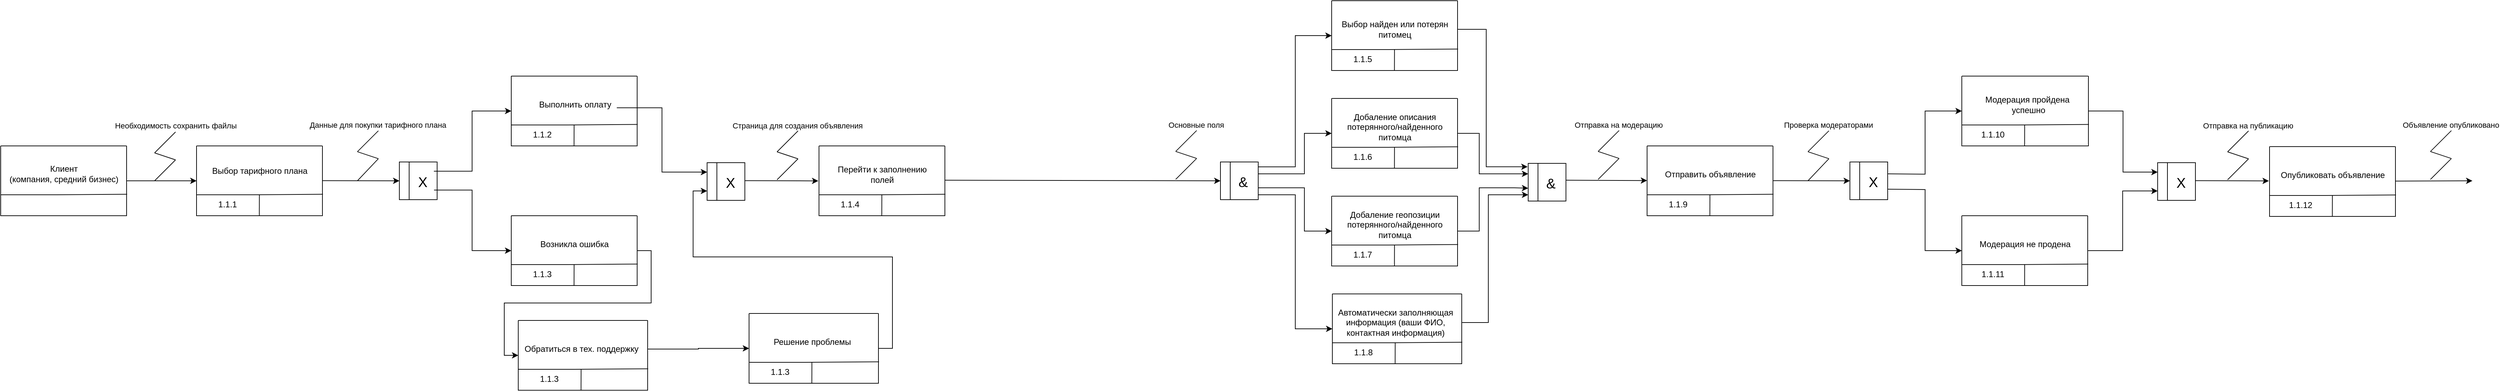<mxfile version="24.0.6" type="github">
  <diagram name="Страница — 1" id="Q6oGJT2M6feUB9S8YeGF">
    <mxGraphModel dx="5012" dy="1898" grid="1" gridSize="10" guides="1" tooltips="1" connect="1" arrows="1" fold="1" page="1" pageScale="1" pageWidth="827" pageHeight="1169" math="0" shadow="0">
      <root>
        <mxCell id="0" />
        <mxCell id="1" parent="0" />
        <mxCell id="qVLar4vw04AviX0a01Ea-1" value="" style="endArrow=classic;html=1;rounded=0;entryX=0;entryY=0.5;entryDx=0;entryDy=0;" edge="1" parent="1" target="qVLar4vw04AviX0a01Ea-2">
          <mxGeometry width="50" height="50" relative="1" as="geometry">
            <mxPoint x="-150" y="290" as="sourcePoint" />
            <mxPoint x="-50" y="290" as="targetPoint" />
          </mxGeometry>
        </mxCell>
        <mxCell id="qVLar4vw04AviX0a01Ea-2" value="" style="swimlane;startSize=0;" vertex="1" parent="1">
          <mxGeometry x="-50" y="240" width="180" height="100" as="geometry" />
        </mxCell>
        <mxCell id="qVLar4vw04AviX0a01Ea-3" value="" style="endArrow=none;html=1;rounded=0;exitX=0.31;exitY=0.998;exitDx=0;exitDy=0;exitPerimeter=0;" edge="1" parent="qVLar4vw04AviX0a01Ea-2">
          <mxGeometry width="50" height="50" relative="1" as="geometry">
            <mxPoint x="89.76" y="100.0" as="sourcePoint" />
            <mxPoint x="89.86" y="70" as="targetPoint" />
          </mxGeometry>
        </mxCell>
        <mxCell id="qVLar4vw04AviX0a01Ea-4" value="" style="endArrow=none;html=1;rounded=0;entryX=1.004;entryY=0.692;entryDx=0;entryDy=0;exitX=0;exitY=0.75;exitDx=0;exitDy=0;elbow=vertical;entryPerimeter=0;" edge="1" parent="qVLar4vw04AviX0a01Ea-2" target="qVLar4vw04AviX0a01Ea-2">
          <mxGeometry width="50" height="50" relative="1" as="geometry">
            <mxPoint y="70" as="sourcePoint" />
            <mxPoint x="160" y="70" as="targetPoint" />
            <Array as="points">
              <mxPoint x="80" y="70" />
            </Array>
          </mxGeometry>
        </mxCell>
        <mxCell id="qVLar4vw04AviX0a01Ea-5" value="1.1.1" style="text;html=1;align=center;verticalAlign=middle;resizable=0;points=[];autosize=1;strokeColor=none;fillColor=none;" vertex="1" parent="qVLar4vw04AviX0a01Ea-2">
          <mxGeometry x="21" y="71" width="45" height="26" as="geometry" />
        </mxCell>
        <mxCell id="qVLar4vw04AviX0a01Ea-6" value="" style="endArrow=none;html=1;rounded=0;" edge="1" parent="1">
          <mxGeometry width="50" height="50" relative="1" as="geometry">
            <mxPoint x="-110" y="290" as="sourcePoint" />
            <mxPoint x="-80" y="260" as="targetPoint" />
          </mxGeometry>
        </mxCell>
        <mxCell id="qVLar4vw04AviX0a01Ea-7" value="" style="endArrow=none;html=1;rounded=0;" edge="1" parent="1">
          <mxGeometry width="50" height="50" relative="1" as="geometry">
            <mxPoint x="-110" y="250" as="sourcePoint" />
            <mxPoint x="-80" y="220" as="targetPoint" />
          </mxGeometry>
        </mxCell>
        <mxCell id="qVLar4vw04AviX0a01Ea-8" value="Необходимость сохранить файлы" style="edgeLabel;html=1;align=center;verticalAlign=middle;resizable=0;points=[];" connectable="0" vertex="1" parent="qVLar4vw04AviX0a01Ea-7">
          <mxGeometry x="0.624" y="-1" relative="1" as="geometry">
            <mxPoint x="5" y="-16" as="offset" />
          </mxGeometry>
        </mxCell>
        <mxCell id="qVLar4vw04AviX0a01Ea-9" value="Страница для создания объявления" style="edgeLabel;html=1;align=center;verticalAlign=middle;resizable=0;points=[];" connectable="0" vertex="1" parent="qVLar4vw04AviX0a01Ea-7">
          <mxGeometry x="0.624" y="-1" relative="1" as="geometry">
            <mxPoint x="894" y="-16" as="offset" />
          </mxGeometry>
        </mxCell>
        <mxCell id="qVLar4vw04AviX0a01Ea-10" value="" style="endArrow=none;html=1;rounded=0;" edge="1" parent="1">
          <mxGeometry width="50" height="50" relative="1" as="geometry">
            <mxPoint x="-80" y="260" as="sourcePoint" />
            <mxPoint x="-110" y="250" as="targetPoint" />
          </mxGeometry>
        </mxCell>
        <mxCell id="qVLar4vw04AviX0a01Ea-11" value="" style="endArrow=none;html=1;rounded=0;" edge="1" parent="1">
          <mxGeometry width="50" height="50" relative="1" as="geometry">
            <mxPoint x="780" y="288.53" as="sourcePoint" />
            <mxPoint x="810" y="258.53" as="targetPoint" />
          </mxGeometry>
        </mxCell>
        <mxCell id="qVLar4vw04AviX0a01Ea-12" value="" style="endArrow=none;html=1;rounded=0;" edge="1" parent="1">
          <mxGeometry width="50" height="50" relative="1" as="geometry">
            <mxPoint x="780" y="248.53" as="sourcePoint" />
            <mxPoint x="810" y="218.53" as="targetPoint" />
          </mxGeometry>
        </mxCell>
        <mxCell id="qVLar4vw04AviX0a01Ea-13" value="" style="endArrow=none;html=1;rounded=0;" edge="1" parent="1">
          <mxGeometry width="50" height="50" relative="1" as="geometry">
            <mxPoint x="810" y="258.53" as="sourcePoint" />
            <mxPoint x="780" y="248.53" as="targetPoint" />
          </mxGeometry>
        </mxCell>
        <mxCell id="qVLar4vw04AviX0a01Ea-14" value="Выбор тарифного плана" style="text;html=1;align=center;verticalAlign=middle;resizable=0;points=[];autosize=1;strokeColor=none;fillColor=none;" vertex="1" parent="1">
          <mxGeometry x="-37" y="263" width="154" height="26" as="geometry" />
        </mxCell>
        <mxCell id="qVLar4vw04AviX0a01Ea-15" style="edgeStyle=orthogonalEdgeStyle;rounded=0;orthogonalLoop=1;jettySize=auto;html=1;exitX=1;exitY=0.75;exitDx=0;exitDy=0;entryX=0;entryY=0.5;entryDx=0;entryDy=0;" edge="1" parent="1" source="qVLar4vw04AviX0a01Ea-19" target="qVLar4vw04AviX0a01Ea-65">
          <mxGeometry relative="1" as="geometry">
            <Array as="points">
              <mxPoint x="1468" y="300" />
              <mxPoint x="1534" y="300" />
              <mxPoint x="1534" y="362" />
            </Array>
          </mxGeometry>
        </mxCell>
        <mxCell id="qVLar4vw04AviX0a01Ea-16" style="edgeStyle=orthogonalEdgeStyle;rounded=0;orthogonalLoop=1;jettySize=auto;html=1;exitX=1;exitY=0.25;exitDx=0;exitDy=0;entryX=0;entryY=0.5;entryDx=0;entryDy=0;" edge="1" parent="1" source="qVLar4vw04AviX0a01Ea-19" target="qVLar4vw04AviX0a01Ea-22">
          <mxGeometry relative="1" as="geometry">
            <Array as="points">
              <mxPoint x="1468" y="280" />
              <mxPoint x="1534" y="280" />
              <mxPoint x="1534" y="222" />
            </Array>
          </mxGeometry>
        </mxCell>
        <mxCell id="qVLar4vw04AviX0a01Ea-17" style="edgeStyle=orthogonalEdgeStyle;rounded=0;orthogonalLoop=1;jettySize=auto;html=1;exitX=1;exitY=0.25;exitDx=0;exitDy=0;entryX=0;entryY=0.5;entryDx=0;entryDy=0;" edge="1" parent="1" source="qVLar4vw04AviX0a01Ea-19" target="qVLar4vw04AviX0a01Ea-70">
          <mxGeometry relative="1" as="geometry">
            <Array as="points">
              <mxPoint x="1468" y="270" />
              <mxPoint x="1521" y="270" />
              <mxPoint x="1521" y="82" />
            </Array>
          </mxGeometry>
        </mxCell>
        <mxCell id="qVLar4vw04AviX0a01Ea-18" style="edgeStyle=orthogonalEdgeStyle;rounded=0;orthogonalLoop=1;jettySize=auto;html=1;exitX=1;exitY=0.75;exitDx=0;exitDy=0;entryX=0;entryY=0.5;entryDx=0;entryDy=0;" edge="1" parent="1" source="qVLar4vw04AviX0a01Ea-19" target="qVLar4vw04AviX0a01Ea-75">
          <mxGeometry relative="1" as="geometry">
            <Array as="points">
              <mxPoint x="1468" y="310" />
              <mxPoint x="1521" y="310" />
              <mxPoint x="1521" y="502" />
            </Array>
          </mxGeometry>
        </mxCell>
        <mxCell id="qVLar4vw04AviX0a01Ea-19" value="" style="swimlane;horizontal=0;whiteSpace=wrap;html=1;startSize=14;" vertex="1" parent="1">
          <mxGeometry x="1414" y="263" width="54" height="54" as="geometry" />
        </mxCell>
        <mxCell id="qVLar4vw04AviX0a01Ea-20" value="&lt;font style=&quot;font-size: 20px;&quot;&gt;&amp;amp;&lt;/font&gt;" style="text;html=1;align=center;verticalAlign=middle;resizable=0;points=[];autosize=1;strokeColor=none;fillColor=none;" vertex="1" parent="1">
          <mxGeometry x="1430" y="273" width="31" height="36" as="geometry" />
        </mxCell>
        <mxCell id="qVLar4vw04AviX0a01Ea-21" style="edgeStyle=orthogonalEdgeStyle;rounded=0;orthogonalLoop=1;jettySize=auto;html=1;" edge="1" parent="1" source="qVLar4vw04AviX0a01Ea-22" target="qVLar4vw04AviX0a01Ea-80">
          <mxGeometry relative="1" as="geometry">
            <Array as="points">
              <mxPoint x="1784" y="222" />
              <mxPoint x="1784" y="280" />
            </Array>
          </mxGeometry>
        </mxCell>
        <mxCell id="qVLar4vw04AviX0a01Ea-22" value="" style="swimlane;startSize=0;" vertex="1" parent="1">
          <mxGeometry x="1573" y="172" width="180" height="100" as="geometry" />
        </mxCell>
        <mxCell id="qVLar4vw04AviX0a01Ea-23" value="" style="endArrow=none;html=1;rounded=0;exitX=0.31;exitY=0.998;exitDx=0;exitDy=0;exitPerimeter=0;" edge="1" parent="qVLar4vw04AviX0a01Ea-22">
          <mxGeometry width="50" height="50" relative="1" as="geometry">
            <mxPoint x="89.76" y="100.0" as="sourcePoint" />
            <mxPoint x="89.86" y="70" as="targetPoint" />
          </mxGeometry>
        </mxCell>
        <mxCell id="qVLar4vw04AviX0a01Ea-24" value="" style="endArrow=none;html=1;rounded=0;entryX=1.004;entryY=0.692;entryDx=0;entryDy=0;exitX=0;exitY=0.75;exitDx=0;exitDy=0;elbow=vertical;entryPerimeter=0;" edge="1" parent="qVLar4vw04AviX0a01Ea-22" target="qVLar4vw04AviX0a01Ea-22">
          <mxGeometry width="50" height="50" relative="1" as="geometry">
            <mxPoint y="70" as="sourcePoint" />
            <mxPoint x="160" y="70" as="targetPoint" />
            <Array as="points">
              <mxPoint x="80" y="70" />
            </Array>
          </mxGeometry>
        </mxCell>
        <mxCell id="qVLar4vw04AviX0a01Ea-25" value="1.1.6" style="text;html=1;align=center;verticalAlign=middle;resizable=0;points=[];autosize=1;strokeColor=none;fillColor=none;" vertex="1" parent="qVLar4vw04AviX0a01Ea-22">
          <mxGeometry x="19" y="69" width="50" height="30" as="geometry" />
        </mxCell>
        <mxCell id="qVLar4vw04AviX0a01Ea-26" value="Добаление описания&lt;div&gt;потерянного/найденного&lt;/div&gt;&lt;div&gt;питомца&lt;/div&gt;" style="text;html=1;align=center;verticalAlign=middle;resizable=0;points=[];autosize=1;strokeColor=none;fillColor=none;" vertex="1" parent="qVLar4vw04AviX0a01Ea-22">
          <mxGeometry x="10" y="11" width="160" height="60" as="geometry" />
        </mxCell>
        <mxCell id="qVLar4vw04AviX0a01Ea-27" value="Данные для покупки тарифного плана" style="edgeLabel;html=1;align=center;verticalAlign=middle;resizable=0;points=[];" connectable="0" vertex="1" parent="1">
          <mxGeometry x="208.749" y="209.995" as="geometry" />
        </mxCell>
        <mxCell id="qVLar4vw04AviX0a01Ea-28" value="" style="endArrow=none;html=1;rounded=0;" edge="1" parent="1">
          <mxGeometry width="50" height="50" relative="1" as="geometry">
            <mxPoint x="180" y="290" as="sourcePoint" />
            <mxPoint x="210" y="258.33" as="targetPoint" />
          </mxGeometry>
        </mxCell>
        <mxCell id="qVLar4vw04AviX0a01Ea-29" value="" style="endArrow=none;html=1;rounded=0;" edge="1" parent="1">
          <mxGeometry width="50" height="50" relative="1" as="geometry">
            <mxPoint x="180" y="248.33" as="sourcePoint" />
            <mxPoint x="210" y="218.33" as="targetPoint" />
          </mxGeometry>
        </mxCell>
        <mxCell id="qVLar4vw04AviX0a01Ea-30" value="" style="endArrow=none;html=1;rounded=0;" edge="1" parent="1">
          <mxGeometry width="50" height="50" relative="1" as="geometry">
            <mxPoint x="210" y="258.33" as="sourcePoint" />
            <mxPoint x="180" y="248.33" as="targetPoint" />
          </mxGeometry>
        </mxCell>
        <mxCell id="qVLar4vw04AviX0a01Ea-31" value="" style="swimlane;horizontal=0;whiteSpace=wrap;html=1;startSize=14;" vertex="1" parent="1">
          <mxGeometry x="240" y="263" width="54" height="54" as="geometry" />
        </mxCell>
        <mxCell id="qVLar4vw04AviX0a01Ea-32" style="edgeStyle=orthogonalEdgeStyle;rounded=0;orthogonalLoop=1;jettySize=auto;html=1;entryX=0;entryY=0.5;entryDx=0;entryDy=0;exitX=1.044;exitY=0.092;exitDx=0;exitDy=0;exitPerimeter=0;" edge="1" parent="1" source="qVLar4vw04AviX0a01Ea-34" target="qVLar4vw04AviX0a01Ea-36">
          <mxGeometry relative="1" as="geometry" />
        </mxCell>
        <mxCell id="qVLar4vw04AviX0a01Ea-33" style="edgeStyle=orthogonalEdgeStyle;rounded=0;orthogonalLoop=1;jettySize=auto;html=1;entryX=0;entryY=0.5;entryDx=0;entryDy=0;exitX=1.051;exitY=0.841;exitDx=0;exitDy=0;exitPerimeter=0;" edge="1" parent="1" source="qVLar4vw04AviX0a01Ea-34" target="qVLar4vw04AviX0a01Ea-42">
          <mxGeometry relative="1" as="geometry" />
        </mxCell>
        <mxCell id="qVLar4vw04AviX0a01Ea-34" value="&lt;span style=&quot;font-size: 20px;&quot;&gt;X&lt;/span&gt;" style="text;html=1;align=center;verticalAlign=middle;resizable=0;points=[];autosize=1;strokeColor=none;fillColor=none;" vertex="1" parent="1">
          <mxGeometry x="257" y="273" width="31" height="36" as="geometry" />
        </mxCell>
        <mxCell id="qVLar4vw04AviX0a01Ea-35" value="" style="endArrow=classic;html=1;rounded=0;entryX=0;entryY=0.5;entryDx=0;entryDy=0;" edge="1" parent="1" target="qVLar4vw04AviX0a01Ea-31">
          <mxGeometry width="50" height="50" relative="1" as="geometry">
            <mxPoint x="130" y="289.71" as="sourcePoint" />
            <mxPoint x="235" y="290.14" as="targetPoint" />
          </mxGeometry>
        </mxCell>
        <mxCell id="qVLar4vw04AviX0a01Ea-36" value="" style="swimlane;startSize=0;" vertex="1" parent="1">
          <mxGeometry x="400" y="140" width="180" height="100" as="geometry" />
        </mxCell>
        <mxCell id="qVLar4vw04AviX0a01Ea-37" value="" style="endArrow=none;html=1;rounded=0;exitX=0.31;exitY=0.998;exitDx=0;exitDy=0;exitPerimeter=0;" edge="1" parent="qVLar4vw04AviX0a01Ea-36">
          <mxGeometry width="50" height="50" relative="1" as="geometry">
            <mxPoint x="89.76" y="100.0" as="sourcePoint" />
            <mxPoint x="89.86" y="70" as="targetPoint" />
          </mxGeometry>
        </mxCell>
        <mxCell id="qVLar4vw04AviX0a01Ea-38" value="" style="endArrow=none;html=1;rounded=0;entryX=1.004;entryY=0.692;entryDx=0;entryDy=0;exitX=0;exitY=0.75;exitDx=0;exitDy=0;elbow=vertical;entryPerimeter=0;" edge="1" parent="qVLar4vw04AviX0a01Ea-36" target="qVLar4vw04AviX0a01Ea-36">
          <mxGeometry width="50" height="50" relative="1" as="geometry">
            <mxPoint y="70" as="sourcePoint" />
            <mxPoint x="160" y="70" as="targetPoint" />
            <Array as="points">
              <mxPoint x="80" y="70" />
            </Array>
          </mxGeometry>
        </mxCell>
        <mxCell id="qVLar4vw04AviX0a01Ea-39" value="1.1.2" style="text;html=1;align=center;verticalAlign=middle;resizable=0;points=[];autosize=1;strokeColor=none;fillColor=none;" vertex="1" parent="qVLar4vw04AviX0a01Ea-36">
          <mxGeometry x="19" y="69" width="50" height="30" as="geometry" />
        </mxCell>
        <mxCell id="qVLar4vw04AviX0a01Ea-40" value="Выполнить оплату" style="text;html=1;align=center;verticalAlign=middle;resizable=0;points=[];autosize=1;strokeColor=none;fillColor=none;" vertex="1" parent="qVLar4vw04AviX0a01Ea-36">
          <mxGeometry x="30" y="28" width="121" height="26" as="geometry" />
        </mxCell>
        <mxCell id="qVLar4vw04AviX0a01Ea-41" style="edgeStyle=orthogonalEdgeStyle;rounded=0;orthogonalLoop=1;jettySize=auto;html=1;entryX=0;entryY=0.75;entryDx=0;entryDy=0;exitX=1;exitY=0.5;exitDx=0;exitDy=0;" edge="1" parent="1" source="qVLar4vw04AviX0a01Ea-132" target="qVLar4vw04AviX0a01Ea-47">
          <mxGeometry relative="1" as="geometry" />
        </mxCell>
        <mxCell id="qVLar4vw04AviX0a01Ea-143" style="edgeStyle=orthogonalEdgeStyle;rounded=0;orthogonalLoop=1;jettySize=auto;html=1;entryX=0;entryY=0.5;entryDx=0;entryDy=0;exitX=1;exitY=0.5;exitDx=0;exitDy=0;" edge="1" parent="1" source="qVLar4vw04AviX0a01Ea-42" target="qVLar4vw04AviX0a01Ea-137">
          <mxGeometry relative="1" as="geometry" />
        </mxCell>
        <mxCell id="qVLar4vw04AviX0a01Ea-42" value="" style="swimlane;startSize=0;" vertex="1" parent="1">
          <mxGeometry x="400" y="340" width="180" height="100" as="geometry" />
        </mxCell>
        <mxCell id="qVLar4vw04AviX0a01Ea-43" value="" style="endArrow=none;html=1;rounded=0;exitX=0.31;exitY=0.998;exitDx=0;exitDy=0;exitPerimeter=0;" edge="1" parent="qVLar4vw04AviX0a01Ea-42">
          <mxGeometry width="50" height="50" relative="1" as="geometry">
            <mxPoint x="89.76" y="100.0" as="sourcePoint" />
            <mxPoint x="89.86" y="70" as="targetPoint" />
          </mxGeometry>
        </mxCell>
        <mxCell id="qVLar4vw04AviX0a01Ea-44" value="" style="endArrow=none;html=1;rounded=0;entryX=1.004;entryY=0.692;entryDx=0;entryDy=0;exitX=0;exitY=0.75;exitDx=0;exitDy=0;elbow=vertical;entryPerimeter=0;" edge="1" parent="qVLar4vw04AviX0a01Ea-42" target="qVLar4vw04AviX0a01Ea-42">
          <mxGeometry width="50" height="50" relative="1" as="geometry">
            <mxPoint y="70" as="sourcePoint" />
            <mxPoint x="160" y="70" as="targetPoint" />
            <Array as="points">
              <mxPoint x="80" y="70" />
            </Array>
          </mxGeometry>
        </mxCell>
        <mxCell id="qVLar4vw04AviX0a01Ea-45" value="1.1.3" style="text;html=1;align=center;verticalAlign=middle;resizable=0;points=[];autosize=1;strokeColor=none;fillColor=none;" vertex="1" parent="qVLar4vw04AviX0a01Ea-42">
          <mxGeometry x="19" y="69" width="50" height="30" as="geometry" />
        </mxCell>
        <mxCell id="qVLar4vw04AviX0a01Ea-46" value="Возникла ошибка" style="text;html=1;align=center;verticalAlign=middle;resizable=0;points=[];autosize=1;strokeColor=none;fillColor=none;" vertex="1" parent="qVLar4vw04AviX0a01Ea-42">
          <mxGeometry x="32" y="28" width="116" height="26" as="geometry" />
        </mxCell>
        <mxCell id="qVLar4vw04AviX0a01Ea-47" value="" style="swimlane;horizontal=0;whiteSpace=wrap;html=1;startSize=14;" vertex="1" parent="1">
          <mxGeometry x="680" y="264" width="54" height="54" as="geometry" />
        </mxCell>
        <mxCell id="qVLar4vw04AviX0a01Ea-48" value="&lt;span style=&quot;font-size: 20px;&quot;&gt;X&lt;/span&gt;" style="text;html=1;align=center;verticalAlign=middle;resizable=0;points=[];autosize=1;strokeColor=none;fillColor=none;" vertex="1" parent="1">
          <mxGeometry x="697" y="274" width="31" height="36" as="geometry" />
        </mxCell>
        <mxCell id="qVLar4vw04AviX0a01Ea-49" style="edgeStyle=orthogonalEdgeStyle;rounded=0;orthogonalLoop=1;jettySize=auto;html=1;entryX=0;entryY=0.25;entryDx=0;entryDy=0;exitX=0.999;exitY=0.67;exitDx=0;exitDy=0;exitPerimeter=0;" edge="1" parent="1" source="qVLar4vw04AviX0a01Ea-40" target="qVLar4vw04AviX0a01Ea-47">
          <mxGeometry relative="1" as="geometry" />
        </mxCell>
        <mxCell id="qVLar4vw04AviX0a01Ea-50" value="" style="swimlane;startSize=0;" vertex="1" parent="1">
          <mxGeometry x="-330" y="240" width="180" height="100" as="geometry" />
        </mxCell>
        <mxCell id="qVLar4vw04AviX0a01Ea-51" value="" style="endArrow=none;html=1;rounded=0;entryX=1.004;entryY=0.692;entryDx=0;entryDy=0;exitX=0;exitY=0.75;exitDx=0;exitDy=0;elbow=vertical;entryPerimeter=0;" edge="1" parent="qVLar4vw04AviX0a01Ea-50" target="qVLar4vw04AviX0a01Ea-50">
          <mxGeometry width="50" height="50" relative="1" as="geometry">
            <mxPoint y="70" as="sourcePoint" />
            <mxPoint x="160" y="70" as="targetPoint" />
            <Array as="points">
              <mxPoint x="80" y="70" />
            </Array>
          </mxGeometry>
        </mxCell>
        <mxCell id="qVLar4vw04AviX0a01Ea-52" value="Клиент&lt;div&gt;(компания, средний бизнес)&lt;/div&gt;" style="text;html=1;align=center;verticalAlign=middle;resizable=0;points=[];autosize=1;strokeColor=none;fillColor=none;" vertex="1" parent="qVLar4vw04AviX0a01Ea-50">
          <mxGeometry x="3" y="19" width="174" height="41" as="geometry" />
        </mxCell>
        <mxCell id="qVLar4vw04AviX0a01Ea-53" value="" style="endArrow=classic;html=1;rounded=0;entryX=0;entryY=0.5;entryDx=0;entryDy=0;" edge="1" parent="1">
          <mxGeometry width="50" height="50" relative="1" as="geometry">
            <mxPoint x="734" y="289.71" as="sourcePoint" />
            <mxPoint x="839" y="290.14" as="targetPoint" />
          </mxGeometry>
        </mxCell>
        <mxCell id="qVLar4vw04AviX0a01Ea-54" value="" style="swimlane;startSize=0;" vertex="1" parent="1">
          <mxGeometry x="840" y="240" width="180" height="100" as="geometry" />
        </mxCell>
        <mxCell id="qVLar4vw04AviX0a01Ea-55" value="" style="endArrow=none;html=1;rounded=0;exitX=0.31;exitY=0.998;exitDx=0;exitDy=0;exitPerimeter=0;" edge="1" parent="qVLar4vw04AviX0a01Ea-54">
          <mxGeometry width="50" height="50" relative="1" as="geometry">
            <mxPoint x="89.76" y="100.0" as="sourcePoint" />
            <mxPoint x="89.86" y="70" as="targetPoint" />
          </mxGeometry>
        </mxCell>
        <mxCell id="qVLar4vw04AviX0a01Ea-56" value="" style="endArrow=none;html=1;rounded=0;entryX=1.004;entryY=0.692;entryDx=0;entryDy=0;exitX=0;exitY=0.75;exitDx=0;exitDy=0;elbow=vertical;entryPerimeter=0;" edge="1" parent="qVLar4vw04AviX0a01Ea-54" target="qVLar4vw04AviX0a01Ea-54">
          <mxGeometry width="50" height="50" relative="1" as="geometry">
            <mxPoint y="70" as="sourcePoint" />
            <mxPoint x="160" y="70" as="targetPoint" />
            <Array as="points">
              <mxPoint x="80" y="70" />
            </Array>
          </mxGeometry>
        </mxCell>
        <mxCell id="qVLar4vw04AviX0a01Ea-57" value="1.1.4" style="text;html=1;align=center;verticalAlign=middle;resizable=0;points=[];autosize=1;strokeColor=none;fillColor=none;" vertex="1" parent="qVLar4vw04AviX0a01Ea-54">
          <mxGeometry x="19" y="69" width="50" height="30" as="geometry" />
        </mxCell>
        <mxCell id="qVLar4vw04AviX0a01Ea-58" value="Перейти к заполнению&lt;div&gt;полей&lt;/div&gt;" style="text;html=1;align=center;verticalAlign=middle;resizable=0;points=[];autosize=1;strokeColor=none;fillColor=none;" vertex="1" parent="qVLar4vw04AviX0a01Ea-54">
          <mxGeometry x="15" y="21" width="150" height="40" as="geometry" />
        </mxCell>
        <mxCell id="qVLar4vw04AviX0a01Ea-59" value="Основные поля" style="edgeLabel;html=1;align=center;verticalAlign=middle;resizable=0;points=[];" connectable="0" vertex="1" parent="1">
          <mxGeometry x="1378.832" y="209.992" as="geometry" />
        </mxCell>
        <mxCell id="qVLar4vw04AviX0a01Ea-60" value="" style="endArrow=none;html=1;rounded=0;" edge="1" parent="1">
          <mxGeometry width="50" height="50" relative="1" as="geometry">
            <mxPoint x="1350" y="287.94" as="sourcePoint" />
            <mxPoint x="1380" y="257.94" as="targetPoint" />
          </mxGeometry>
        </mxCell>
        <mxCell id="qVLar4vw04AviX0a01Ea-61" value="" style="endArrow=none;html=1;rounded=0;" edge="1" parent="1">
          <mxGeometry width="50" height="50" relative="1" as="geometry">
            <mxPoint x="1350" y="247.94" as="sourcePoint" />
            <mxPoint x="1380" y="217.94" as="targetPoint" />
          </mxGeometry>
        </mxCell>
        <mxCell id="qVLar4vw04AviX0a01Ea-62" value="" style="endArrow=none;html=1;rounded=0;" edge="1" parent="1">
          <mxGeometry width="50" height="50" relative="1" as="geometry">
            <mxPoint x="1380" y="257.94" as="sourcePoint" />
            <mxPoint x="1350" y="247.94" as="targetPoint" />
          </mxGeometry>
        </mxCell>
        <mxCell id="qVLar4vw04AviX0a01Ea-63" value="" style="endArrow=classic;html=1;rounded=0;entryX=0;entryY=0.5;entryDx=0;entryDy=0;" edge="1" parent="1" target="qVLar4vw04AviX0a01Ea-19">
          <mxGeometry width="50" height="50" relative="1" as="geometry">
            <mxPoint x="1020" y="289.12" as="sourcePoint" />
            <mxPoint x="1125" y="289.55" as="targetPoint" />
          </mxGeometry>
        </mxCell>
        <mxCell id="qVLar4vw04AviX0a01Ea-64" style="edgeStyle=orthogonalEdgeStyle;rounded=0;orthogonalLoop=1;jettySize=auto;html=1;entryX=0;entryY=0.66;entryDx=0;entryDy=0;entryPerimeter=0;" edge="1" parent="1" source="qVLar4vw04AviX0a01Ea-65" target="qVLar4vw04AviX0a01Ea-80">
          <mxGeometry relative="1" as="geometry">
            <Array as="points">
              <mxPoint x="1784" y="362" />
              <mxPoint x="1784" y="300" />
              <mxPoint x="1834" y="300" />
            </Array>
          </mxGeometry>
        </mxCell>
        <mxCell id="qVLar4vw04AviX0a01Ea-65" value="" style="swimlane;startSize=0;" vertex="1" parent="1">
          <mxGeometry x="1573" y="312" width="180" height="100" as="geometry" />
        </mxCell>
        <mxCell id="qVLar4vw04AviX0a01Ea-66" value="" style="endArrow=none;html=1;rounded=0;exitX=0.31;exitY=0.998;exitDx=0;exitDy=0;exitPerimeter=0;" edge="1" parent="qVLar4vw04AviX0a01Ea-65">
          <mxGeometry width="50" height="50" relative="1" as="geometry">
            <mxPoint x="89.76" y="100.0" as="sourcePoint" />
            <mxPoint x="89.86" y="70" as="targetPoint" />
          </mxGeometry>
        </mxCell>
        <mxCell id="qVLar4vw04AviX0a01Ea-67" value="" style="endArrow=none;html=1;rounded=0;entryX=1.004;entryY=0.692;entryDx=0;entryDy=0;exitX=0;exitY=0.75;exitDx=0;exitDy=0;elbow=vertical;entryPerimeter=0;" edge="1" parent="qVLar4vw04AviX0a01Ea-65" target="qVLar4vw04AviX0a01Ea-65">
          <mxGeometry width="50" height="50" relative="1" as="geometry">
            <mxPoint y="70" as="sourcePoint" />
            <mxPoint x="160" y="70" as="targetPoint" />
            <Array as="points">
              <mxPoint x="80" y="70" />
            </Array>
          </mxGeometry>
        </mxCell>
        <mxCell id="qVLar4vw04AviX0a01Ea-68" value="1.1.7" style="text;html=1;align=center;verticalAlign=middle;resizable=0;points=[];autosize=1;strokeColor=none;fillColor=none;" vertex="1" parent="qVLar4vw04AviX0a01Ea-65">
          <mxGeometry x="19" y="69" width="50" height="30" as="geometry" />
        </mxCell>
        <mxCell id="qVLar4vw04AviX0a01Ea-69" value="Добаление геопозиции&lt;div&gt;потерянного/найденного&lt;/div&gt;&lt;div&gt;питомца&lt;/div&gt;" style="text;html=1;align=center;verticalAlign=middle;resizable=0;points=[];autosize=1;strokeColor=none;fillColor=none;" vertex="1" parent="qVLar4vw04AviX0a01Ea-65">
          <mxGeometry x="10" y="11" width="160" height="60" as="geometry" />
        </mxCell>
        <mxCell id="qVLar4vw04AviX0a01Ea-70" value="" style="swimlane;startSize=0;" vertex="1" parent="1">
          <mxGeometry x="1573" y="32" width="180" height="100" as="geometry" />
        </mxCell>
        <mxCell id="qVLar4vw04AviX0a01Ea-71" value="" style="endArrow=none;html=1;rounded=0;exitX=0.31;exitY=0.998;exitDx=0;exitDy=0;exitPerimeter=0;" edge="1" parent="qVLar4vw04AviX0a01Ea-70">
          <mxGeometry width="50" height="50" relative="1" as="geometry">
            <mxPoint x="89.76" y="100.0" as="sourcePoint" />
            <mxPoint x="89.86" y="70" as="targetPoint" />
          </mxGeometry>
        </mxCell>
        <mxCell id="qVLar4vw04AviX0a01Ea-72" value="" style="endArrow=none;html=1;rounded=0;entryX=1.004;entryY=0.692;entryDx=0;entryDy=0;exitX=0;exitY=0.75;exitDx=0;exitDy=0;elbow=vertical;entryPerimeter=0;" edge="1" parent="qVLar4vw04AviX0a01Ea-70" target="qVLar4vw04AviX0a01Ea-70">
          <mxGeometry width="50" height="50" relative="1" as="geometry">
            <mxPoint y="70" as="sourcePoint" />
            <mxPoint x="160" y="70" as="targetPoint" />
            <Array as="points">
              <mxPoint x="80" y="70" />
            </Array>
          </mxGeometry>
        </mxCell>
        <mxCell id="qVLar4vw04AviX0a01Ea-73" value="1.1.5" style="text;html=1;align=center;verticalAlign=middle;resizable=0;points=[];autosize=1;strokeColor=none;fillColor=none;" vertex="1" parent="qVLar4vw04AviX0a01Ea-70">
          <mxGeometry x="19" y="69" width="50" height="30" as="geometry" />
        </mxCell>
        <mxCell id="qVLar4vw04AviX0a01Ea-74" value="Выбор найден или потерян&lt;div&gt;питомец&lt;/div&gt;" style="text;html=1;align=center;verticalAlign=middle;resizable=0;points=[];autosize=1;strokeColor=none;fillColor=none;" vertex="1" parent="qVLar4vw04AviX0a01Ea-70">
          <mxGeometry y="21" width="180" height="40" as="geometry" />
        </mxCell>
        <mxCell id="qVLar4vw04AviX0a01Ea-75" value="" style="swimlane;startSize=0;" vertex="1" parent="1">
          <mxGeometry x="1574" y="452" width="185" height="100" as="geometry" />
        </mxCell>
        <mxCell id="qVLar4vw04AviX0a01Ea-76" value="" style="endArrow=none;html=1;rounded=0;exitX=0.31;exitY=0.998;exitDx=0;exitDy=0;exitPerimeter=0;" edge="1" parent="qVLar4vw04AviX0a01Ea-75">
          <mxGeometry width="50" height="50" relative="1" as="geometry">
            <mxPoint x="89.76" y="100.0" as="sourcePoint" />
            <mxPoint x="89.86" y="70" as="targetPoint" />
          </mxGeometry>
        </mxCell>
        <mxCell id="qVLar4vw04AviX0a01Ea-77" value="" style="endArrow=none;html=1;rounded=0;entryX=1.004;entryY=0.692;entryDx=0;entryDy=0;exitX=0;exitY=0.75;exitDx=0;exitDy=0;elbow=vertical;entryPerimeter=0;" edge="1" parent="qVLar4vw04AviX0a01Ea-75" target="qVLar4vw04AviX0a01Ea-75">
          <mxGeometry width="50" height="50" relative="1" as="geometry">
            <mxPoint y="70" as="sourcePoint" />
            <mxPoint x="160" y="70" as="targetPoint" />
            <Array as="points">
              <mxPoint x="80" y="70" />
            </Array>
          </mxGeometry>
        </mxCell>
        <mxCell id="qVLar4vw04AviX0a01Ea-78" value="1.1.8" style="text;html=1;align=center;verticalAlign=middle;resizable=0;points=[];autosize=1;strokeColor=none;fillColor=none;" vertex="1" parent="qVLar4vw04AviX0a01Ea-75">
          <mxGeometry x="19" y="69" width="50" height="30" as="geometry" />
        </mxCell>
        <mxCell id="qVLar4vw04AviX0a01Ea-79" value="Автоматически заполняющая&lt;div&gt;информация (ваши ФИО,&lt;/div&gt;&lt;div&gt;контактная информация)&lt;/div&gt;" style="text;html=1;align=center;verticalAlign=middle;resizable=0;points=[];autosize=1;strokeColor=none;fillColor=none;" vertex="1" parent="qVLar4vw04AviX0a01Ea-75">
          <mxGeometry x="-5" y="11" width="190" height="60" as="geometry" />
        </mxCell>
        <mxCell id="qVLar4vw04AviX0a01Ea-80" value="" style="swimlane;horizontal=0;whiteSpace=wrap;html=1;startSize=14;" vertex="1" parent="1">
          <mxGeometry x="1854" y="265" width="54" height="54" as="geometry" />
        </mxCell>
        <mxCell id="qVLar4vw04AviX0a01Ea-81" value="&lt;font style=&quot;font-size: 20px;&quot;&gt;&amp;amp;&lt;/font&gt;" style="text;html=1;align=center;verticalAlign=middle;resizable=0;points=[];autosize=1;strokeColor=none;fillColor=none;" vertex="1" parent="1">
          <mxGeometry x="1870" y="275" width="31" height="36" as="geometry" />
        </mxCell>
        <mxCell id="qVLar4vw04AviX0a01Ea-82" style="edgeStyle=orthogonalEdgeStyle;rounded=0;orthogonalLoop=1;jettySize=auto;html=1;entryX=-0.016;entryY=0.091;entryDx=0;entryDy=0;entryPerimeter=0;" edge="1" parent="1" source="qVLar4vw04AviX0a01Ea-74" target="qVLar4vw04AviX0a01Ea-80">
          <mxGeometry relative="1" as="geometry">
            <Array as="points">
              <mxPoint x="1794" y="73" />
              <mxPoint x="1794" y="270" />
            </Array>
          </mxGeometry>
        </mxCell>
        <mxCell id="qVLar4vw04AviX0a01Ea-83" style="edgeStyle=orthogonalEdgeStyle;rounded=0;orthogonalLoop=1;jettySize=auto;html=1;" edge="1" parent="1" source="qVLar4vw04AviX0a01Ea-79" target="qVLar4vw04AviX0a01Ea-80">
          <mxGeometry relative="1" as="geometry">
            <Array as="points">
              <mxPoint x="1797" y="493" />
              <mxPoint x="1797" y="310" />
            </Array>
          </mxGeometry>
        </mxCell>
        <mxCell id="qVLar4vw04AviX0a01Ea-84" value="Отправка на модерацию" style="edgeLabel;html=1;align=center;verticalAlign=middle;resizable=0;points=[];" connectable="0" vertex="1" parent="1">
          <mxGeometry x="1982.832" y="209.992" as="geometry" />
        </mxCell>
        <mxCell id="qVLar4vw04AviX0a01Ea-85" value="" style="endArrow=none;html=1;rounded=0;" edge="1" parent="1">
          <mxGeometry width="50" height="50" relative="1" as="geometry">
            <mxPoint x="1954" y="287.94" as="sourcePoint" />
            <mxPoint x="1984" y="257.94" as="targetPoint" />
          </mxGeometry>
        </mxCell>
        <mxCell id="qVLar4vw04AviX0a01Ea-86" value="" style="endArrow=none;html=1;rounded=0;" edge="1" parent="1">
          <mxGeometry width="50" height="50" relative="1" as="geometry">
            <mxPoint x="1954" y="247.94" as="sourcePoint" />
            <mxPoint x="1984" y="217.94" as="targetPoint" />
          </mxGeometry>
        </mxCell>
        <mxCell id="qVLar4vw04AviX0a01Ea-87" value="" style="endArrow=none;html=1;rounded=0;" edge="1" parent="1">
          <mxGeometry width="50" height="50" relative="1" as="geometry">
            <mxPoint x="1984" y="257.94" as="sourcePoint" />
            <mxPoint x="1954" y="247.94" as="targetPoint" />
          </mxGeometry>
        </mxCell>
        <mxCell id="qVLar4vw04AviX0a01Ea-88" value="" style="endArrow=classic;html=1;rounded=0;" edge="1" parent="1" target="qVLar4vw04AviX0a01Ea-89">
          <mxGeometry width="50" height="50" relative="1" as="geometry">
            <mxPoint x="1908" y="289.12" as="sourcePoint" />
            <mxPoint x="2018" y="290" as="targetPoint" />
          </mxGeometry>
        </mxCell>
        <mxCell id="qVLar4vw04AviX0a01Ea-89" value="" style="swimlane;startSize=0;" vertex="1" parent="1">
          <mxGeometry x="2024" y="240" width="180" height="100" as="geometry" />
        </mxCell>
        <mxCell id="qVLar4vw04AviX0a01Ea-90" value="" style="endArrow=none;html=1;rounded=0;exitX=0.31;exitY=0.998;exitDx=0;exitDy=0;exitPerimeter=0;" edge="1" parent="qVLar4vw04AviX0a01Ea-89">
          <mxGeometry width="50" height="50" relative="1" as="geometry">
            <mxPoint x="89.76" y="100.0" as="sourcePoint" />
            <mxPoint x="89.86" y="70" as="targetPoint" />
          </mxGeometry>
        </mxCell>
        <mxCell id="qVLar4vw04AviX0a01Ea-91" value="" style="endArrow=none;html=1;rounded=0;entryX=1.004;entryY=0.692;entryDx=0;entryDy=0;exitX=0;exitY=0.75;exitDx=0;exitDy=0;elbow=vertical;entryPerimeter=0;" edge="1" parent="qVLar4vw04AviX0a01Ea-89" target="qVLar4vw04AviX0a01Ea-89">
          <mxGeometry width="50" height="50" relative="1" as="geometry">
            <mxPoint y="70" as="sourcePoint" />
            <mxPoint x="160" y="70" as="targetPoint" />
            <Array as="points">
              <mxPoint x="80" y="70" />
            </Array>
          </mxGeometry>
        </mxCell>
        <mxCell id="qVLar4vw04AviX0a01Ea-92" value="1.1.9" style="text;html=1;align=center;verticalAlign=middle;resizable=0;points=[];autosize=1;strokeColor=none;fillColor=none;" vertex="1" parent="qVLar4vw04AviX0a01Ea-89">
          <mxGeometry x="19" y="69" width="50" height="30" as="geometry" />
        </mxCell>
        <mxCell id="qVLar4vw04AviX0a01Ea-93" value="Отправить объявление" style="text;html=1;align=center;verticalAlign=middle;resizable=0;points=[];autosize=1;strokeColor=none;fillColor=none;" vertex="1" parent="qVLar4vw04AviX0a01Ea-89">
          <mxGeometry x="15" y="26" width="150" height="30" as="geometry" />
        </mxCell>
        <mxCell id="qVLar4vw04AviX0a01Ea-94" value="Отправка на публикацию" style="edgeLabel;html=1;align=center;verticalAlign=middle;resizable=0;points=[];" connectable="0" vertex="1" parent="1">
          <mxGeometry x="2882.951" y="210.463" as="geometry" />
        </mxCell>
        <mxCell id="qVLar4vw04AviX0a01Ea-95" value="" style="endArrow=none;html=1;rounded=0;" edge="1" parent="1">
          <mxGeometry width="50" height="50" relative="1" as="geometry">
            <mxPoint x="2854" y="288.53" as="sourcePoint" />
            <mxPoint x="2884" y="258.53" as="targetPoint" />
          </mxGeometry>
        </mxCell>
        <mxCell id="qVLar4vw04AviX0a01Ea-96" value="" style="endArrow=none;html=1;rounded=0;" edge="1" parent="1">
          <mxGeometry width="50" height="50" relative="1" as="geometry">
            <mxPoint x="2854" y="248.53" as="sourcePoint" />
            <mxPoint x="2884" y="218.53" as="targetPoint" />
          </mxGeometry>
        </mxCell>
        <mxCell id="qVLar4vw04AviX0a01Ea-97" value="" style="endArrow=none;html=1;rounded=0;" edge="1" parent="1">
          <mxGeometry width="50" height="50" relative="1" as="geometry">
            <mxPoint x="2884" y="258.53" as="sourcePoint" />
            <mxPoint x="2854" y="248.53" as="targetPoint" />
          </mxGeometry>
        </mxCell>
        <mxCell id="qVLar4vw04AviX0a01Ea-98" value="Проверка модераторами" style="edgeLabel;html=1;align=center;verticalAlign=middle;resizable=0;points=[];" connectable="0" vertex="1" parent="1">
          <mxGeometry x="2282.749" y="209.995" as="geometry" />
        </mxCell>
        <mxCell id="qVLar4vw04AviX0a01Ea-99" value="" style="endArrow=none;html=1;rounded=0;" edge="1" parent="1">
          <mxGeometry width="50" height="50" relative="1" as="geometry">
            <mxPoint x="2254" y="290" as="sourcePoint" />
            <mxPoint x="2284" y="258.33" as="targetPoint" />
          </mxGeometry>
        </mxCell>
        <mxCell id="qVLar4vw04AviX0a01Ea-100" value="" style="endArrow=none;html=1;rounded=0;" edge="1" parent="1">
          <mxGeometry width="50" height="50" relative="1" as="geometry">
            <mxPoint x="2254" y="248.33" as="sourcePoint" />
            <mxPoint x="2284" y="218.33" as="targetPoint" />
          </mxGeometry>
        </mxCell>
        <mxCell id="qVLar4vw04AviX0a01Ea-101" value="" style="endArrow=none;html=1;rounded=0;" edge="1" parent="1">
          <mxGeometry width="50" height="50" relative="1" as="geometry">
            <mxPoint x="2284" y="258.33" as="sourcePoint" />
            <mxPoint x="2254" y="248.33" as="targetPoint" />
          </mxGeometry>
        </mxCell>
        <mxCell id="qVLar4vw04AviX0a01Ea-102" value="" style="swimlane;horizontal=0;whiteSpace=wrap;html=1;startSize=14;" vertex="1" parent="1">
          <mxGeometry x="2314" y="263" width="54" height="54" as="geometry" />
        </mxCell>
        <mxCell id="qVLar4vw04AviX0a01Ea-103" style="edgeStyle=orthogonalEdgeStyle;rounded=0;orthogonalLoop=1;jettySize=auto;html=1;entryX=0;entryY=0.5;entryDx=0;entryDy=0;" edge="1" parent="1" target="qVLar4vw04AviX0a01Ea-107">
          <mxGeometry relative="1" as="geometry">
            <mxPoint x="2368" y="280" as="sourcePoint" />
          </mxGeometry>
        </mxCell>
        <mxCell id="qVLar4vw04AviX0a01Ea-104" style="edgeStyle=orthogonalEdgeStyle;rounded=0;orthogonalLoop=1;jettySize=auto;html=1;entryX=0;entryY=0.5;entryDx=0;entryDy=0;" edge="1" parent="1" target="qVLar4vw04AviX0a01Ea-113">
          <mxGeometry relative="1" as="geometry">
            <mxPoint x="2368" y="302" as="sourcePoint" />
          </mxGeometry>
        </mxCell>
        <mxCell id="qVLar4vw04AviX0a01Ea-105" value="&lt;span style=&quot;font-size: 20px;&quot;&gt;X&lt;/span&gt;" style="text;html=1;align=center;verticalAlign=middle;resizable=0;points=[];autosize=1;strokeColor=none;fillColor=none;" vertex="1" parent="1">
          <mxGeometry x="2331" y="273" width="31" height="36" as="geometry" />
        </mxCell>
        <mxCell id="qVLar4vw04AviX0a01Ea-106" value="" style="endArrow=classic;html=1;rounded=0;entryX=0;entryY=0.5;entryDx=0;entryDy=0;" edge="1" parent="1" target="qVLar4vw04AviX0a01Ea-102">
          <mxGeometry width="50" height="50" relative="1" as="geometry">
            <mxPoint x="2204" y="289.71" as="sourcePoint" />
            <mxPoint x="2309" y="290.14" as="targetPoint" />
          </mxGeometry>
        </mxCell>
        <mxCell id="qVLar4vw04AviX0a01Ea-107" value="" style="swimlane;startSize=0;" vertex="1" parent="1">
          <mxGeometry x="2474" y="140" width="181" height="100" as="geometry" />
        </mxCell>
        <mxCell id="qVLar4vw04AviX0a01Ea-108" value="" style="endArrow=none;html=1;rounded=0;exitX=0.31;exitY=0.998;exitDx=0;exitDy=0;exitPerimeter=0;" edge="1" parent="qVLar4vw04AviX0a01Ea-107">
          <mxGeometry width="50" height="50" relative="1" as="geometry">
            <mxPoint x="89.76" y="100.0" as="sourcePoint" />
            <mxPoint x="89.86" y="70" as="targetPoint" />
          </mxGeometry>
        </mxCell>
        <mxCell id="qVLar4vw04AviX0a01Ea-109" value="" style="endArrow=none;html=1;rounded=0;entryX=1.004;entryY=0.692;entryDx=0;entryDy=0;exitX=0;exitY=0.75;exitDx=0;exitDy=0;elbow=vertical;entryPerimeter=0;" edge="1" parent="qVLar4vw04AviX0a01Ea-107" target="qVLar4vw04AviX0a01Ea-107">
          <mxGeometry width="50" height="50" relative="1" as="geometry">
            <mxPoint y="70" as="sourcePoint" />
            <mxPoint x="160" y="70" as="targetPoint" />
            <Array as="points">
              <mxPoint x="80" y="70" />
            </Array>
          </mxGeometry>
        </mxCell>
        <mxCell id="qVLar4vw04AviX0a01Ea-110" value="1.1.10" style="text;html=1;align=center;verticalAlign=middle;resizable=0;points=[];autosize=1;strokeColor=none;fillColor=none;" vertex="1" parent="qVLar4vw04AviX0a01Ea-107">
          <mxGeometry x="14" y="69" width="60" height="30" as="geometry" />
        </mxCell>
        <mxCell id="qVLar4vw04AviX0a01Ea-111" value="Модерация пройдена&amp;nbsp;&lt;div&gt;успешно&lt;/div&gt;" style="text;html=1;align=center;verticalAlign=middle;resizable=0;points=[];autosize=1;strokeColor=none;fillColor=none;" vertex="1" parent="qVLar4vw04AviX0a01Ea-107">
          <mxGeometry x="20" y="21" width="150" height="40" as="geometry" />
        </mxCell>
        <mxCell id="qVLar4vw04AviX0a01Ea-112" style="edgeStyle=orthogonalEdgeStyle;rounded=0;orthogonalLoop=1;jettySize=auto;html=1;entryX=0;entryY=0.75;entryDx=0;entryDy=0;" edge="1" parent="1" source="qVLar4vw04AviX0a01Ea-113" target="qVLar4vw04AviX0a01Ea-118">
          <mxGeometry relative="1" as="geometry" />
        </mxCell>
        <mxCell id="qVLar4vw04AviX0a01Ea-113" value="" style="swimlane;startSize=0;" vertex="1" parent="1">
          <mxGeometry x="2474" y="340" width="180" height="100" as="geometry" />
        </mxCell>
        <mxCell id="qVLar4vw04AviX0a01Ea-114" value="" style="endArrow=none;html=1;rounded=0;exitX=0.31;exitY=0.998;exitDx=0;exitDy=0;exitPerimeter=0;" edge="1" parent="qVLar4vw04AviX0a01Ea-113">
          <mxGeometry width="50" height="50" relative="1" as="geometry">
            <mxPoint x="89.76" y="100.0" as="sourcePoint" />
            <mxPoint x="89.86" y="70" as="targetPoint" />
          </mxGeometry>
        </mxCell>
        <mxCell id="qVLar4vw04AviX0a01Ea-115" value="" style="endArrow=none;html=1;rounded=0;entryX=1.004;entryY=0.692;entryDx=0;entryDy=0;exitX=0;exitY=0.75;exitDx=0;exitDy=0;elbow=vertical;entryPerimeter=0;" edge="1" parent="qVLar4vw04AviX0a01Ea-113" target="qVLar4vw04AviX0a01Ea-113">
          <mxGeometry width="50" height="50" relative="1" as="geometry">
            <mxPoint y="70" as="sourcePoint" />
            <mxPoint x="160" y="70" as="targetPoint" />
            <Array as="points">
              <mxPoint x="80" y="70" />
            </Array>
          </mxGeometry>
        </mxCell>
        <mxCell id="qVLar4vw04AviX0a01Ea-116" value="1.1.11" style="text;html=1;align=center;verticalAlign=middle;resizable=0;points=[];autosize=1;strokeColor=none;fillColor=none;" vertex="1" parent="qVLar4vw04AviX0a01Ea-113">
          <mxGeometry x="14" y="69" width="60" height="30" as="geometry" />
        </mxCell>
        <mxCell id="qVLar4vw04AviX0a01Ea-117" value="Модерация не продена" style="text;html=1;align=center;verticalAlign=middle;resizable=0;points=[];autosize=1;strokeColor=none;fillColor=none;" vertex="1" parent="qVLar4vw04AviX0a01Ea-113">
          <mxGeometry x="15" y="26" width="150" height="30" as="geometry" />
        </mxCell>
        <mxCell id="qVLar4vw04AviX0a01Ea-118" value="" style="swimlane;horizontal=0;whiteSpace=wrap;html=1;startSize=14;" vertex="1" parent="1">
          <mxGeometry x="2754" y="264" width="54" height="54" as="geometry" />
        </mxCell>
        <mxCell id="qVLar4vw04AviX0a01Ea-119" value="&lt;span style=&quot;font-size: 20px;&quot;&gt;X&lt;/span&gt;" style="text;html=1;align=center;verticalAlign=middle;resizable=0;points=[];autosize=1;strokeColor=none;fillColor=none;" vertex="1" parent="1">
          <mxGeometry x="2771" y="274" width="31" height="36" as="geometry" />
        </mxCell>
        <mxCell id="qVLar4vw04AviX0a01Ea-120" style="edgeStyle=orthogonalEdgeStyle;rounded=0;orthogonalLoop=1;jettySize=auto;html=1;entryX=0;entryY=0.25;entryDx=0;entryDy=0;exitX=1;exitY=0.5;exitDx=0;exitDy=0;" edge="1" parent="1" source="qVLar4vw04AviX0a01Ea-107" target="qVLar4vw04AviX0a01Ea-118">
          <mxGeometry relative="1" as="geometry" />
        </mxCell>
        <mxCell id="qVLar4vw04AviX0a01Ea-121" value="" style="endArrow=classic;html=1;rounded=0;entryX=0;entryY=0.5;entryDx=0;entryDy=0;" edge="1" parent="1">
          <mxGeometry width="50" height="50" relative="1" as="geometry">
            <mxPoint x="2808" y="289.71" as="sourcePoint" />
            <mxPoint x="2913" y="290.14" as="targetPoint" />
          </mxGeometry>
        </mxCell>
        <mxCell id="qVLar4vw04AviX0a01Ea-122" value="" style="swimlane;startSize=0;" vertex="1" parent="1">
          <mxGeometry x="2914" y="241" width="180" height="100" as="geometry" />
        </mxCell>
        <mxCell id="qVLar4vw04AviX0a01Ea-123" value="" style="endArrow=none;html=1;rounded=0;exitX=0.31;exitY=0.998;exitDx=0;exitDy=0;exitPerimeter=0;" edge="1" parent="qVLar4vw04AviX0a01Ea-122">
          <mxGeometry width="50" height="50" relative="1" as="geometry">
            <mxPoint x="89.76" y="100.0" as="sourcePoint" />
            <mxPoint x="89.86" y="70" as="targetPoint" />
          </mxGeometry>
        </mxCell>
        <mxCell id="qVLar4vw04AviX0a01Ea-124" value="" style="endArrow=none;html=1;rounded=0;entryX=1.004;entryY=0.692;entryDx=0;entryDy=0;exitX=0;exitY=0.75;exitDx=0;exitDy=0;elbow=vertical;entryPerimeter=0;" edge="1" parent="qVLar4vw04AviX0a01Ea-122" target="qVLar4vw04AviX0a01Ea-122">
          <mxGeometry width="50" height="50" relative="1" as="geometry">
            <mxPoint y="70" as="sourcePoint" />
            <mxPoint x="160" y="70" as="targetPoint" />
            <Array as="points">
              <mxPoint x="80" y="70" />
            </Array>
          </mxGeometry>
        </mxCell>
        <mxCell id="qVLar4vw04AviX0a01Ea-125" value="1.1.12" style="text;html=1;align=center;verticalAlign=middle;resizable=0;points=[];autosize=1;strokeColor=none;fillColor=none;" vertex="1" parent="qVLar4vw04AviX0a01Ea-122">
          <mxGeometry x="14" y="69" width="60" height="30" as="geometry" />
        </mxCell>
        <mxCell id="qVLar4vw04AviX0a01Ea-126" value="Опубликовать объявление" style="text;html=1;align=center;verticalAlign=middle;resizable=0;points=[];autosize=1;strokeColor=none;fillColor=none;" vertex="1" parent="qVLar4vw04AviX0a01Ea-122">
          <mxGeometry x="5" y="26" width="170" height="30" as="geometry" />
        </mxCell>
        <mxCell id="qVLar4vw04AviX0a01Ea-127" value="Объявление опубликовано" style="edgeLabel;html=1;align=center;verticalAlign=middle;resizable=0;points=[];" connectable="0" vertex="1" parent="1">
          <mxGeometry x="3172.951" y="209.993" as="geometry" />
        </mxCell>
        <mxCell id="qVLar4vw04AviX0a01Ea-128" value="" style="endArrow=none;html=1;rounded=0;" edge="1" parent="1">
          <mxGeometry width="50" height="50" relative="1" as="geometry">
            <mxPoint x="3144" y="288.06" as="sourcePoint" />
            <mxPoint x="3174" y="258.06" as="targetPoint" />
          </mxGeometry>
        </mxCell>
        <mxCell id="qVLar4vw04AviX0a01Ea-129" value="" style="endArrow=none;html=1;rounded=0;" edge="1" parent="1">
          <mxGeometry width="50" height="50" relative="1" as="geometry">
            <mxPoint x="3144" y="248.06" as="sourcePoint" />
            <mxPoint x="3174" y="218.06" as="targetPoint" />
          </mxGeometry>
        </mxCell>
        <mxCell id="qVLar4vw04AviX0a01Ea-130" value="" style="endArrow=none;html=1;rounded=0;" edge="1" parent="1">
          <mxGeometry width="50" height="50" relative="1" as="geometry">
            <mxPoint x="3174" y="258.06" as="sourcePoint" />
            <mxPoint x="3144" y="248.06" as="targetPoint" />
          </mxGeometry>
        </mxCell>
        <mxCell id="qVLar4vw04AviX0a01Ea-131" value="" style="endArrow=classic;html=1;rounded=0;entryX=0;entryY=0.5;entryDx=0;entryDy=0;" edge="1" parent="1">
          <mxGeometry width="50" height="50" relative="1" as="geometry">
            <mxPoint x="3094" y="290.41" as="sourcePoint" />
            <mxPoint x="3204" y="290" as="targetPoint" />
          </mxGeometry>
        </mxCell>
        <mxCell id="qVLar4vw04AviX0a01Ea-132" value="" style="swimlane;startSize=0;" vertex="1" parent="1">
          <mxGeometry x="740" y="480" width="185" height="100" as="geometry" />
        </mxCell>
        <mxCell id="qVLar4vw04AviX0a01Ea-133" value="" style="endArrow=none;html=1;rounded=0;exitX=0.31;exitY=0.998;exitDx=0;exitDy=0;exitPerimeter=0;" edge="1" parent="qVLar4vw04AviX0a01Ea-132">
          <mxGeometry width="50" height="50" relative="1" as="geometry">
            <mxPoint x="89.76" y="100.0" as="sourcePoint" />
            <mxPoint x="89.86" y="70" as="targetPoint" />
          </mxGeometry>
        </mxCell>
        <mxCell id="qVLar4vw04AviX0a01Ea-134" value="" style="endArrow=none;html=1;rounded=0;entryX=1.004;entryY=0.692;entryDx=0;entryDy=0;exitX=0;exitY=0.75;exitDx=0;exitDy=0;elbow=vertical;entryPerimeter=0;" edge="1" parent="qVLar4vw04AviX0a01Ea-132" target="qVLar4vw04AviX0a01Ea-132">
          <mxGeometry width="50" height="50" relative="1" as="geometry">
            <mxPoint y="70" as="sourcePoint" />
            <mxPoint x="160" y="70" as="targetPoint" />
            <Array as="points">
              <mxPoint x="80" y="70" />
            </Array>
          </mxGeometry>
        </mxCell>
        <mxCell id="qVLar4vw04AviX0a01Ea-135" value="1.1.3" style="text;html=1;align=center;verticalAlign=middle;resizable=0;points=[];autosize=1;strokeColor=none;fillColor=none;" vertex="1" parent="qVLar4vw04AviX0a01Ea-132">
          <mxGeometry x="19" y="69" width="50" height="30" as="geometry" />
        </mxCell>
        <mxCell id="qVLar4vw04AviX0a01Ea-136" value="Решение проблемы" style="text;html=1;align=center;verticalAlign=middle;resizable=0;points=[];autosize=1;strokeColor=none;fillColor=none;" vertex="1" parent="qVLar4vw04AviX0a01Ea-132">
          <mxGeometry x="25" y="26" width="130" height="30" as="geometry" />
        </mxCell>
        <mxCell id="qVLar4vw04AviX0a01Ea-137" value="" style="swimlane;startSize=0;" vertex="1" parent="1">
          <mxGeometry x="410" y="490" width="185" height="100" as="geometry" />
        </mxCell>
        <mxCell id="qVLar4vw04AviX0a01Ea-138" value="" style="endArrow=none;html=1;rounded=0;exitX=0.31;exitY=0.998;exitDx=0;exitDy=0;exitPerimeter=0;" edge="1" parent="qVLar4vw04AviX0a01Ea-137">
          <mxGeometry width="50" height="50" relative="1" as="geometry">
            <mxPoint x="89.76" y="100.0" as="sourcePoint" />
            <mxPoint x="89.86" y="70" as="targetPoint" />
          </mxGeometry>
        </mxCell>
        <mxCell id="qVLar4vw04AviX0a01Ea-139" value="" style="endArrow=none;html=1;rounded=0;entryX=1.004;entryY=0.692;entryDx=0;entryDy=0;exitX=0;exitY=0.75;exitDx=0;exitDy=0;elbow=vertical;entryPerimeter=0;" edge="1" parent="qVLar4vw04AviX0a01Ea-137" target="qVLar4vw04AviX0a01Ea-137">
          <mxGeometry width="50" height="50" relative="1" as="geometry">
            <mxPoint y="70" as="sourcePoint" />
            <mxPoint x="160" y="70" as="targetPoint" />
            <Array as="points">
              <mxPoint x="80" y="70" />
            </Array>
          </mxGeometry>
        </mxCell>
        <mxCell id="qVLar4vw04AviX0a01Ea-140" value="1.1.3" style="text;html=1;align=center;verticalAlign=middle;resizable=0;points=[];autosize=1;strokeColor=none;fillColor=none;" vertex="1" parent="qVLar4vw04AviX0a01Ea-137">
          <mxGeometry x="19" y="69" width="50" height="30" as="geometry" />
        </mxCell>
        <mxCell id="qVLar4vw04AviX0a01Ea-141" value="Обратиться в тех. поддержку" style="text;html=1;align=center;verticalAlign=middle;resizable=0;points=[];autosize=1;strokeColor=none;fillColor=none;" vertex="1" parent="qVLar4vw04AviX0a01Ea-137">
          <mxGeometry x="-5" y="26" width="190" height="30" as="geometry" />
        </mxCell>
        <mxCell id="qVLar4vw04AviX0a01Ea-142" style="edgeStyle=orthogonalEdgeStyle;rounded=0;orthogonalLoop=1;jettySize=auto;html=1;entryX=0;entryY=0.5;entryDx=0;entryDy=0;" edge="1" parent="1" source="qVLar4vw04AviX0a01Ea-141" target="qVLar4vw04AviX0a01Ea-132">
          <mxGeometry relative="1" as="geometry" />
        </mxCell>
      </root>
    </mxGraphModel>
  </diagram>
</mxfile>
